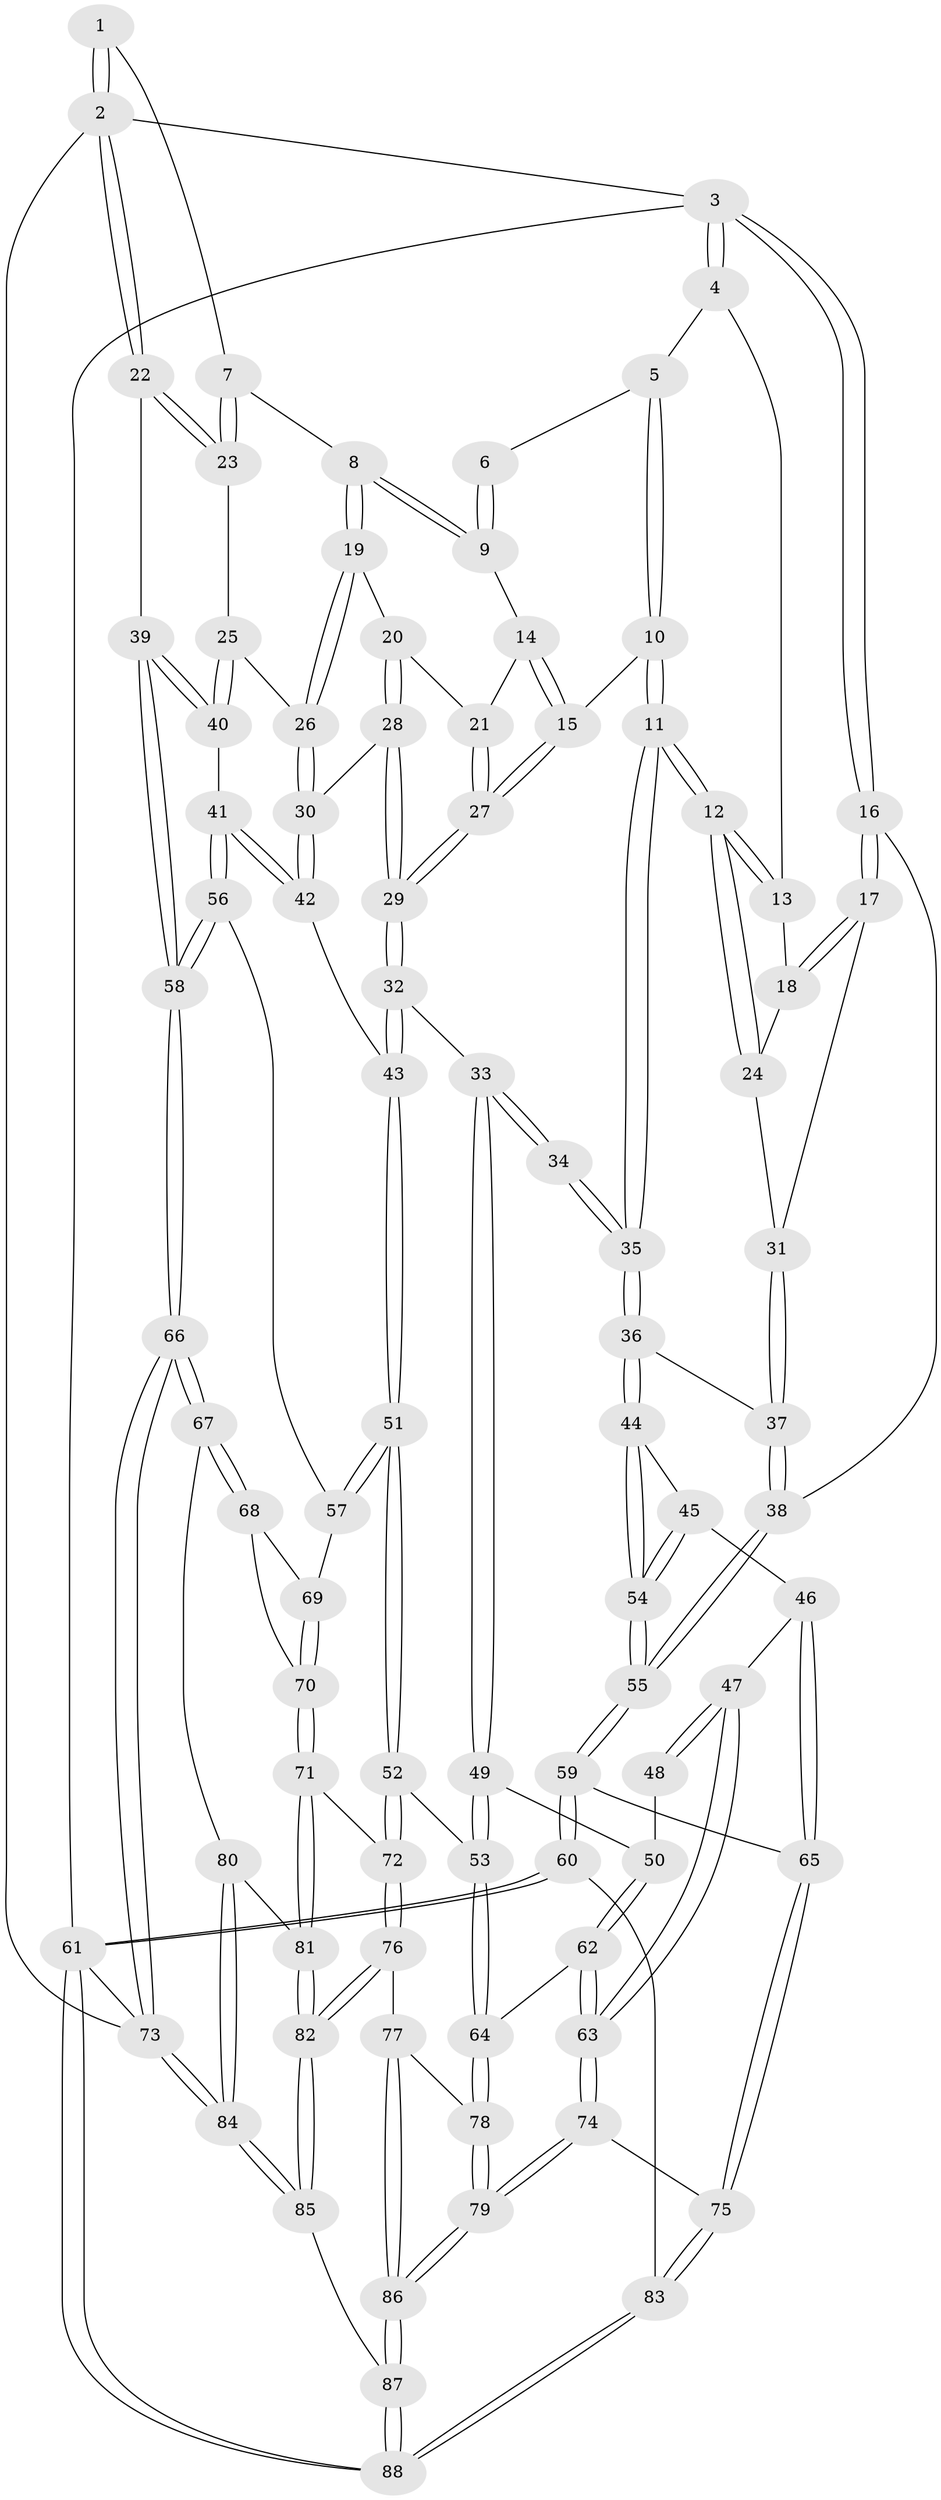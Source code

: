 // coarse degree distribution, {2: 0.1590909090909091, 4: 0.20454545454545456, 5: 0.09090909090909091, 3: 0.5454545454545454}
// Generated by graph-tools (version 1.1) at 2025/54/03/04/25 22:54:48]
// undirected, 88 vertices, 217 edges
graph export_dot {
  node [color=gray90,style=filled];
  1 [pos="+0.911157433905904+0"];
  2 [pos="+1+0"];
  3 [pos="+0+0"];
  4 [pos="+0.11015851655402045+0"];
  5 [pos="+0.23379927197155298+0"];
  6 [pos="+0.5889190311970995+0"];
  7 [pos="+0.8109452203731514+0.07856259569692324"];
  8 [pos="+0.7099164023674548+0.11000560467528188"];
  9 [pos="+0.5920022151346669+0"];
  10 [pos="+0.3124018935861081+0.11409950289282149"];
  11 [pos="+0.2601375245910578+0.23246881858167004"];
  12 [pos="+0.17747829566545814+0.20359210953320364"];
  13 [pos="+0.08775745081510336+0.09436998216789352"];
  14 [pos="+0.5407158511204979+0.06942111390233976"];
  15 [pos="+0.4598469039867567+0.12426261603651322"];
  16 [pos="+0+0.14947536783618473"];
  17 [pos="+0+0.15885989099218015"];
  18 [pos="+0.02948607626633906+0.1342308535807569"];
  19 [pos="+0.6986485042380746+0.1556779536741906"];
  20 [pos="+0.6397179903917503+0.17603948833153574"];
  21 [pos="+0.5913917510076119+0.1624156867851398"];
  22 [pos="+1+0.17290842225652947"];
  23 [pos="+0.9110516646551619+0.19408157373369786"];
  24 [pos="+0.09131253118386594+0.21440667642540276"];
  25 [pos="+0.8910820061467096+0.21137393849383906"];
  26 [pos="+0.7457423273288162+0.25464496428504474"];
  27 [pos="+0.5207395027443679+0.2592655926764272"];
  28 [pos="+0.5991047966497232+0.31066037514528466"];
  29 [pos="+0.5253334264847905+0.3352694583396169"];
  30 [pos="+0.7190728595742955+0.307180726644832"];
  31 [pos="+0.06553364695780989+0.2277398052738931"];
  32 [pos="+0.5151820176025491+0.3482871875654493"];
  33 [pos="+0.47726081680312854+0.3631503270123729"];
  34 [pos="+0.3907046135978272+0.3376967466697402"];
  35 [pos="+0.2655376393529036+0.2656860894627592"];
  36 [pos="+0.16970204880145412+0.3965141593574881"];
  37 [pos="+0.017519601261954343+0.3464338752443614"];
  38 [pos="+0+0.3638401371995436"];
  39 [pos="+1+0.46779816216138737"];
  40 [pos="+0.872834737446108+0.30987140339284835"];
  41 [pos="+0.8300561868514219+0.43362044029057145"];
  42 [pos="+0.7450435727041154+0.35810451916124647"];
  43 [pos="+0.6268534227132351+0.4705263999495088"];
  44 [pos="+0.17082468445011087+0.4342867949076496"];
  45 [pos="+0.19385253567988509+0.523477926073721"];
  46 [pos="+0.21387178819519087+0.5651160786360152"];
  47 [pos="+0.24334798877256636+0.5942611516795191"];
  48 [pos="+0.3552220126471851+0.4129922141373681"];
  49 [pos="+0.45676479361510464+0.4730256923690213"];
  50 [pos="+0.3656405716284758+0.5542653458661496"];
  51 [pos="+0.6670049784104072+0.5846260506576126"];
  52 [pos="+0.5903272177068694+0.6466859626482945"];
  53 [pos="+0.5889564709470944+0.647110132762775"];
  54 [pos="+0+0.5491255965954249"];
  55 [pos="+0+0.5517177029506094"];
  56 [pos="+0.8496737323751411+0.4741451583681571"];
  57 [pos="+0.7690392536360388+0.576973999154238"];
  58 [pos="+1+0.46964605861015996"];
  59 [pos="+0+0.6500473723507227"];
  60 [pos="+0+0.8678939015183167"];
  61 [pos="+0+1"];
  62 [pos="+0.2866759162086926+0.6341633750278908"];
  63 [pos="+0.2757431257166358+0.6375092872979807"];
  64 [pos="+0.5665374117186364+0.6649345852632741"];
  65 [pos="+0+0.6631009572928367"];
  66 [pos="+1+0.7127729456825852"];
  67 [pos="+1+0.7149433388719674"];
  68 [pos="+1+0.7219555410089721"];
  69 [pos="+0.7739595530063806+0.5850042387656029"];
  70 [pos="+0.8259314793787201+0.7907067432888367"];
  71 [pos="+0.819486577856879+0.8005556997450418"];
  72 [pos="+0.7037667289821613+0.7831611204554982"];
  73 [pos="+1+1"];
  74 [pos="+0.24181325283181337+0.7961600406628533"];
  75 [pos="+0.23186459131016118+0.8013980105159033"];
  76 [pos="+0.6121063512087834+0.9006213819373574"];
  77 [pos="+0.5705540896088159+0.8745599314315662"];
  78 [pos="+0.5555230985412494+0.7037016173316735"];
  79 [pos="+0.3433017008920036+0.8634109486511342"];
  80 [pos="+0.8880103404616196+0.9039295894538668"];
  81 [pos="+0.8185203571838574+0.8598616318478973"];
  82 [pos="+0.6953351329910084+1"];
  83 [pos="+0.17110961743962458+0.8687771035490388"];
  84 [pos="+1+1"];
  85 [pos="+0.6998287895846486+1"];
  86 [pos="+0.38918620890701344+0.917767136658956"];
  87 [pos="+0.4195566259430702+1"];
  88 [pos="+0.0592491919779125+1"];
  1 -- 2;
  1 -- 2;
  1 -- 7;
  2 -- 3;
  2 -- 22;
  2 -- 22;
  2 -- 73;
  3 -- 4;
  3 -- 4;
  3 -- 16;
  3 -- 16;
  3 -- 61;
  4 -- 5;
  4 -- 13;
  5 -- 6;
  5 -- 10;
  5 -- 10;
  6 -- 9;
  6 -- 9;
  7 -- 8;
  7 -- 23;
  7 -- 23;
  8 -- 9;
  8 -- 9;
  8 -- 19;
  8 -- 19;
  9 -- 14;
  10 -- 11;
  10 -- 11;
  10 -- 15;
  11 -- 12;
  11 -- 12;
  11 -- 35;
  11 -- 35;
  12 -- 13;
  12 -- 13;
  12 -- 24;
  12 -- 24;
  13 -- 18;
  14 -- 15;
  14 -- 15;
  14 -- 21;
  15 -- 27;
  15 -- 27;
  16 -- 17;
  16 -- 17;
  16 -- 38;
  17 -- 18;
  17 -- 18;
  17 -- 31;
  18 -- 24;
  19 -- 20;
  19 -- 26;
  19 -- 26;
  20 -- 21;
  20 -- 28;
  20 -- 28;
  21 -- 27;
  21 -- 27;
  22 -- 23;
  22 -- 23;
  22 -- 39;
  23 -- 25;
  24 -- 31;
  25 -- 26;
  25 -- 40;
  25 -- 40;
  26 -- 30;
  26 -- 30;
  27 -- 29;
  27 -- 29;
  28 -- 29;
  28 -- 29;
  28 -- 30;
  29 -- 32;
  29 -- 32;
  30 -- 42;
  30 -- 42;
  31 -- 37;
  31 -- 37;
  32 -- 33;
  32 -- 43;
  32 -- 43;
  33 -- 34;
  33 -- 34;
  33 -- 49;
  33 -- 49;
  34 -- 35;
  34 -- 35;
  35 -- 36;
  35 -- 36;
  36 -- 37;
  36 -- 44;
  36 -- 44;
  37 -- 38;
  37 -- 38;
  38 -- 55;
  38 -- 55;
  39 -- 40;
  39 -- 40;
  39 -- 58;
  39 -- 58;
  40 -- 41;
  41 -- 42;
  41 -- 42;
  41 -- 56;
  41 -- 56;
  42 -- 43;
  43 -- 51;
  43 -- 51;
  44 -- 45;
  44 -- 54;
  44 -- 54;
  45 -- 46;
  45 -- 54;
  45 -- 54;
  46 -- 47;
  46 -- 65;
  46 -- 65;
  47 -- 48;
  47 -- 48;
  47 -- 63;
  47 -- 63;
  48 -- 50;
  49 -- 50;
  49 -- 53;
  49 -- 53;
  50 -- 62;
  50 -- 62;
  51 -- 52;
  51 -- 52;
  51 -- 57;
  51 -- 57;
  52 -- 53;
  52 -- 72;
  52 -- 72;
  53 -- 64;
  53 -- 64;
  54 -- 55;
  54 -- 55;
  55 -- 59;
  55 -- 59;
  56 -- 57;
  56 -- 58;
  56 -- 58;
  57 -- 69;
  58 -- 66;
  58 -- 66;
  59 -- 60;
  59 -- 60;
  59 -- 65;
  60 -- 61;
  60 -- 61;
  60 -- 83;
  61 -- 88;
  61 -- 88;
  61 -- 73;
  62 -- 63;
  62 -- 63;
  62 -- 64;
  63 -- 74;
  63 -- 74;
  64 -- 78;
  64 -- 78;
  65 -- 75;
  65 -- 75;
  66 -- 67;
  66 -- 67;
  66 -- 73;
  66 -- 73;
  67 -- 68;
  67 -- 68;
  67 -- 80;
  68 -- 69;
  68 -- 70;
  69 -- 70;
  69 -- 70;
  70 -- 71;
  70 -- 71;
  71 -- 72;
  71 -- 81;
  71 -- 81;
  72 -- 76;
  72 -- 76;
  73 -- 84;
  73 -- 84;
  74 -- 75;
  74 -- 79;
  74 -- 79;
  75 -- 83;
  75 -- 83;
  76 -- 77;
  76 -- 82;
  76 -- 82;
  77 -- 78;
  77 -- 86;
  77 -- 86;
  78 -- 79;
  78 -- 79;
  79 -- 86;
  79 -- 86;
  80 -- 81;
  80 -- 84;
  80 -- 84;
  81 -- 82;
  81 -- 82;
  82 -- 85;
  82 -- 85;
  83 -- 88;
  83 -- 88;
  84 -- 85;
  84 -- 85;
  85 -- 87;
  86 -- 87;
  86 -- 87;
  87 -- 88;
  87 -- 88;
}
